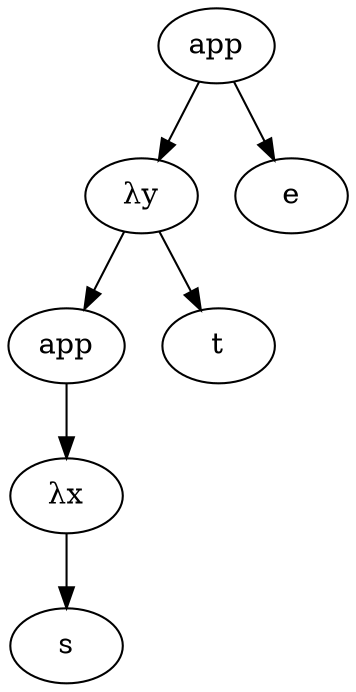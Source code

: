 digraph counterexample {
  1 -> 2;
  1 -> 3;
  2 -> 5;
  5 -> 6;
  6 -> 7;
  2 -> 8;
  1 [label="app"];
  2 [label="λy"];
  3 [label="e"];
  5 [label="app"];
  6 [label="λx"];
  7 [label="s"];
  8 [label="t"];
}